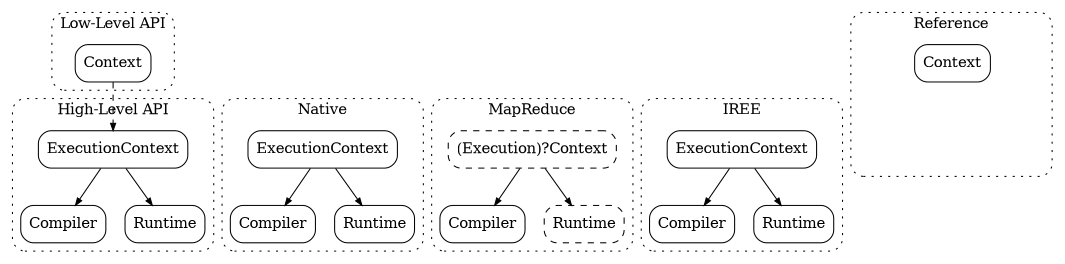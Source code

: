 digraph {
  graph [style="dotted,rounded", size="7.1 100"]
  node [id="grey", shape="box", style="rounded"]
  edge [arrowsize="0.7"]
  newrank=true

  subgraph cluster_low {
    label="Low-Level API"
    core_context [label="Context", id="googleblue"]
  }

  subgraph cluster_high {
    label="High-Level API"
    core_execution_context [label="ExecutionContext", id="googleblue"]
    core_compiler [label="Compiler", id="googleblue"]
    core_runtime [label="Runtime", id="googleblue"]
    core_execution_context -> core_compiler
    core_execution_context -> core_runtime
  }

  core_context -> core_execution_context [style="dashed"]

  subgraph cluster_native {
    label="Native"
    native_context [label="ExecutionContext", href="#context", target="_parent", id="googlegreen"]
    native_compiler [label="Compiler", href="#compiler", target="_parent", id="googlegreen"]
    native_runtime [label="Runtime", href="#runtime", target="_parent", id="googleblue"]
    native_context -> native_compiler
    native_context -> native_runtime
  }

  subgraph cluster_mapreduce {
    label="MapReduce"
    mapreduce_context [label="(Execution)?Context", href="#context-2", target="_parent", id="white", style="dashed,rounded"]
    mapreduce_compiler [label="Compiler", href="#compiler-2", target="_parent", id="googlered"]
    mapreduce_runtime [label="Runtime", href="#runtime-2", target="_parent", id="white", style="dashed,rounded"]
    mapreduce_context -> mapreduce_compiler
    mapreduce_context -> mapreduce_runtime
  }

  subgraph cluster_iree {
    label="IREE"
    iree_context [label="ExecutionContext", href="#context-3", target="_parent", id="googleyellow"]
    iree_compiler [label="Compiler", href="#compiler-3", target="_parent", id="googleyellow"]
    iree_runtime [label="Runtime", href="#runtime-3", target="_parent", id="googleyellow"]
    iree_context -> iree_compiler
    iree_context -> iree_runtime
  }

  subgraph cluster_reference {
    label="Reference"
    reference_context [label="Context", href="#reference", target="_parent", id="purple"]
    reference_compiler [label="Compiler", style="invisible"]
    reference_runtime [label="Runtime", style="invisible"]
    reference_context -> reference_compiler [arrowhead="none", style="invisible"]
    reference_context -> reference_runtime [arrowhead="none", style="invisible"]
  }

  // Layout
  {rank=same; core_context, reference_context}
  {rank=same; core_execution_context, native_context, mapreduce_context, iree_context}
  {rank=same; core_compiler, core_runtime, native_compiler, native_runtime, mapreduce_compiler, mapreduce_runtime, iree_compiler, iree_runtime}
}
